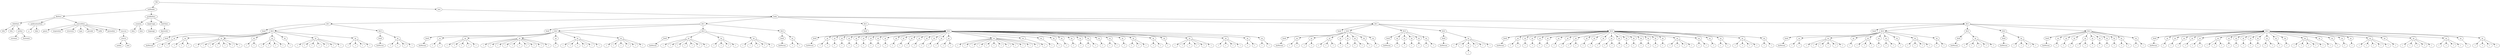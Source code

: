 digraph Tree {
	"t0" [label = "TEI"];
	"t1" [label = "teiHeader"];
	"t2" [label = "fileDesc"];
	"t3" [label = "titleStmt"];
	"t4" [label = "title"];
	"t5" [label = "title"];
	"t6" [label = "author"];
	"t7" [label = "surname"];
	"t8" [label = "forename"];
	"t9" [label = "publicationStmt"];
	"t10" [label = "p"];
	"t11" [label = "idno"];
	"t12" [label = "sourceDesc"];
	"t13" [label = "genre"];
	"t14" [label = "inspiration"];
	"t15" [label = "structure"];
	"t16" [label = "type"];
	"t17" [label = "periode"];
	"t18" [label = "taille"];
	"t19" [label = "permalien"];
	"t20" [label = "sources"];
	"t21" [label = "source"];
	"t22" [label = "author"];
	"t23" [label = "text"];
	"t24" [label = "profileDesc"];
	"t25" [label = "creation"];
	"t26" [label = "date"];
	"t27" [label = "date"];
	"t28" [label = "langUsage"];
	"t29" [label = "language"];
	"t30" [label = "textClass"];
	"t31" [label = "keywords"];
	"t32" [label = "term"];
	"t33" [label = "text"];
	"t34" [label = "body"];
	"t35" [label = "div1"];
	"t36" [label = "head"];
	"t37" [label = "div2"];
	"t38" [label = "head"];
	"t39" [label = "listPerson"];
	"t40" [label = "sp"];
	"t41" [label = "l"];
	"t42" [label = "l"];
	"t43" [label = "sp"];
	"t44" [label = "l"];
	"t45" [label = "l"];
	"t46" [label = "l"];
	"t47" [label = "sp"];
	"t48" [label = "l"];
	"t49" [label = "l"];
	"t50" [label = "l"];
	"t51" [label = "l"];
	"t52" [label = "l"];
	"t53" [label = "l"];
	"t54" [label = "l"];
	"t55" [label = "sp"];
	"t56" [label = "l"];
	"t57" [label = "l"];
	"t58" [label = "sp"];
	"t59" [label = "l"];
	"t60" [label = "l"];
	"t61" [label = "l"];
	"t62" [label = "l"];
	"t63" [label = "sp"];
	"t64" [label = "l"];
	"t65" [label = "sp"];
	"t66" [label = "l"];
	"t67" [label = "l"];
	"t68" [label = "l"];
	"t69" [label = "l"];
	"t70" [label = "l"];
	"t71" [label = "l"];
	"t72" [label = "l"];
	"t73" [label = "sp"];
	"t74" [label = "l"];
	"t75" [label = "l"];
	"t76" [label = "l"];
	"t77" [label = "l"];
	"t78" [label = "div2"];
	"t79" [label = "head"];
	"t80" [label = "listPerson"];
	"t81" [label = "sp"];
	"t82" [label = "l"];
	"t83" [label = "l"];
	"t84" [label = "l"];
	"t85" [label = "l"];
	"t86" [label = "div1"];
	"t87" [label = "head"];
	"t88" [label = "div2"];
	"t89" [label = "head"];
	"t90" [label = "listPerson"];
	"t91" [label = "sp"];
	"t92" [label = "l"];
	"t93" [label = "l"];
	"t94" [label = "sp"];
	"t95" [label = "l"];
	"t96" [label = "l"];
	"t97" [label = "l"];
	"t98" [label = "l"];
	"t99" [label = "l"];
	"t100" [label = "sp"];
	"t101" [label = "l"];
	"t102" [label = "l"];
	"t103" [label = "l"];
	"t104" [label = "l"];
	"t105" [label = "l"];
	"t106" [label = "l"];
	"t107" [label = "l"];
	"t108" [label = "l"];
	"t109" [label = "l"];
	"t110" [label = "l"];
	"t111" [label = "sp"];
	"t112" [label = "l"];
	"t113" [label = "sp"];
	"t114" [label = "l"];
	"t115" [label = "l"];
	"t116" [label = "l"];
	"t117" [label = "l"];
	"t118" [label = "l"];
	"t119" [label = "l"];
	"t120" [label = "sp"];
	"t121" [label = "l"];
	"t122" [label = "l"];
	"t123" [label = "l"];
	"t124" [label = "l"];
	"t125" [label = "l"];
	"t126" [label = "l"];
	"t127" [label = "div2"];
	"t128" [label = "head"];
	"t129" [label = "listPerson"];
	"t130" [label = "sp"];
	"t131" [label = "l"];
	"t132" [label = "l"];
	"t133" [label = "l"];
	"t134" [label = "l"];
	"t135" [label = "l"];
	"t136" [label = "l"];
	"t137" [label = "l"];
	"t138" [label = "sp"];
	"t139" [label = "l"];
	"t140" [label = "l"];
	"t141" [label = "l"];
	"t142" [label = "l"];
	"t143" [label = "sp"];
	"t144" [label = "l"];
	"t145" [label = "l"];
	"t146" [label = "l"];
	"t147" [label = "l"];
	"t148" [label = "l"];
	"t149" [label = "div2"];
	"t150" [label = "head"];
	"t151" [label = "listPerson"];
	"t152" [label = "sp"];
	"t153" [label = "l"];
	"t154" [label = "l"];
	"t155" [label = "div1"];
	"t156" [label = "head"];
	"t157" [label = "div2"];
	"t158" [label = "head"];
	"t159" [label = "listPerson"];
	"t160" [label = "sp"];
	"t161" [label = "l"];
	"t162" [label = "l"];
	"t163" [label = "sp"];
	"t164" [label = "l"];
	"t165" [label = "sp"];
	"t166" [label = "l"];
	"t167" [label = "sp"];
	"t168" [label = "l"];
	"t169" [label = "sp"];
	"t170" [label = "l"];
	"t171" [label = "sp"];
	"t172" [label = "l"];
	"t173" [label = "sp"];
	"t174" [label = "l"];
	"t175" [label = "sp"];
	"t176" [label = "l"];
	"t177" [label = "sp"];
	"t178" [label = "l"];
	"t179" [label = "sp"];
	"t180" [label = "l"];
	"t181" [label = "sp"];
	"t182" [label = "l"];
	"t183" [label = "sp"];
	"t184" [label = "l"];
	"t185" [label = "sp"];
	"t186" [label = "l"];
	"t187" [label = "sp"];
	"t188" [label = "l"];
	"t189" [label = "sp"];
	"t190" [label = "l"];
	"t191" [label = "sp"];
	"t192" [label = "l"];
	"t193" [label = "sp"];
	"t194" [label = "l"];
	"t195" [label = "l"];
	"t196" [label = "sp"];
	"t197" [label = "l"];
	"t198" [label = "l"];
	"t199" [label = "l"];
	"t200" [label = "l"];
	"t201" [label = "l"];
	"t202" [label = "l"];
	"t203" [label = "l"];
	"t204" [label = "l"];
	"t205" [label = "l"];
	"t206" [label = "l"];
	"t207" [label = "l"];
	"t208" [label = "l"];
	"t209" [label = "sp"];
	"t210" [label = "l"];
	"t211" [label = "sp"];
	"t212" [label = "l"];
	"t213" [label = "sp"];
	"t214" [label = "l"];
	"t215" [label = "sp"];
	"t216" [label = "l"];
	"t217" [label = "sp"];
	"t218" [label = "l"];
	"t219" [label = "sp"];
	"t220" [label = "l"];
	"t221" [label = "sp"];
	"t222" [label = "l"];
	"t223" [label = "l"];
	"t224" [label = "sp"];
	"t225" [label = "l"];
	"t226" [label = "sp"];
	"t227" [label = "l"];
	"t228" [label = "l"];
	"t229" [label = "sp"];
	"t230" [label = "l"];
	"t231" [label = "sp"];
	"t232" [label = "l"];
	"t233" [label = "l"];
	"t234" [label = "l"];
	"t235" [label = "sp"];
	"t236" [label = "l"];
	"t237" [label = "l"];
	"t238" [label = "sp"];
	"t239" [label = "l"];
	"t240" [label = "sp"];
	"t241" [label = "l"];
	"t242" [label = "l"];
	"t243" [label = "l"];
	"t244" [label = "l"];
	"t245" [label = "l"];
	"t246" [label = "l"];
	"t247" [label = "sp"];
	"t248" [label = "l"];
	"t249" [label = "l"];
	"t250" [label = "l"];
	"t251" [label = "l"];
	"t252" [label = "sp"];
	"t253" [label = "l"];
	"t254" [label = "l"];
	"t255" [label = "sp"];
	"t256" [label = "l"];
	"t257" [label = "l"];
	"t258" [label = "div1"];
	"t259" [label = "head"];
	"t260" [label = "div2"];
	"t261" [label = "head"];
	"t262" [label = "listPerson"];
	"t263" [label = "sp"];
	"t264" [label = "l"];
	"t265" [label = "l"];
	"t266" [label = "sp"];
	"t267" [label = "l"];
	"t268" [label = "l"];
	"t269" [label = "sp"];
	"t270" [label = "l"];
	"t271" [label = "l"];
	"t272" [label = "l"];
	"t273" [label = "sp"];
	"t274" [label = "l"];
	"t275" [label = "sp"];
	"t276" [label = "l"];
	"t277" [label = "sp"];
	"t278" [label = "l"];
	"t279" [label = "l"];
	"t280" [label = "sp"];
	"t281" [label = "l"];
	"t282" [label = "sp"];
	"t283" [label = "l"];
	"t284" [label = "div2"];
	"t285" [label = "head"];
	"t286" [label = "listPerson"];
	"t287" [label = "sp"];
	"t288" [label = "l"];
	"t289" [label = "sp"];
	"t290" [label = "l"];
	"t291" [label = "sp"];
	"t292" [label = "l"];
	"t293" [label = "sp"];
	"t294" [label = "l"];
	"t295" [label = "sp"];
	"t296" [label = "l"];
	"t297" [label = "l"];
	"t298" [label = "div2"];
	"t299" [label = "head"];
	"t300" [label = "listPerson"];
	"t301" [label = "sp"];
	"t302" [label = "l"];
	"t303" [label = "l"];
	"t304" [label = "p"];
	"t305" [label = "s"];
	"t306" [label = "l"];
	"t307" [label = "l"];
	"t308" [label = "l"];
	"t309" [label = "div2"];
	"t310" [label = "head"];
	"t311" [label = "listPerson"];
	"t312" [label = "sp"];
	"t313" [label = "l"];
	"t314" [label = "l"];
	"t315" [label = "sp"];
	"t316" [label = "l"];
	"t317" [label = "sp"];
	"t318" [label = "l"];
	"t319" [label = "sp"];
	"t320" [label = "l"];
	"t321" [label = "sp"];
	"t322" [label = "l"];
	"t323" [label = "sp"];
	"t324" [label = "l"];
	"t325" [label = "sp"];
	"t326" [label = "l"];
	"t327" [label = "sp"];
	"t328" [label = "l"];
	"t329" [label = "l"];
	"t330" [label = "sp"];
	"t331" [label = "l"];
	"t332" [label = "sp"];
	"t333" [label = "l"];
	"t334" [label = "sp"];
	"t335" [label = "l"];
	"t336" [label = "sp"];
	"t337" [label = "l"];
	"t338" [label = "l"];
	"t339" [label = "sp"];
	"t340" [label = "l"];
	"t341" [label = "sp"];
	"t342" [label = "l"];
	"t343" [label = "sp"];
	"t344" [label = "l"];
	"t345" [label = "sp"];
	"t346" [label = "l"];
	"t347" [label = "sp"];
	"t348" [label = "l"];
	"t349" [label = "sp"];
	"t350" [label = "l"];
	"t351" [label = "sp"];
	"t352" [label = "l"];
	"t353" [label = "sp"];
	"t354" [label = "l"];
	"t355" [label = "l"];
	"t356" [label = "l"];
	"t357" [label = "l"];
	"t358" [label = "sp"];
	"t359" [label = "l"];
	"t360" [label = "l"];
	"t361" [label = "sp"];
	"t362" [label = "l"];
	"t363" [label = "sp"];
	"t364" [label = "l"];
	"t365" [label = "l"];
	"t366" [label = "sp"];
	"t367" [label = "l"];
	"t368" [label = "l"];
	"t369" [label = "l"];
	"t370" [label = "l"];
	"t371" [label = "sp"];
	"t372" [label = "l"];
	"t373" [label = "l"];
	"t374" [label = "div1"];
	"t375" [label = "head"];
	"t376" [label = "div2"];
	"t377" [label = "head"];
	"t378" [label = "listPerson"];
	"t379" [label = "sp"];
	"t380" [label = "l"];
	"t381" [label = "l"];
	"t382" [label = "sp"];
	"t383" [label = "l"];
	"t384" [label = "l"];
	"t385" [label = "l"];
	"t386" [label = "l"];
	"t387" [label = "l"];
	"t388" [label = "l"];
	"t389" [label = "sp"];
	"t390" [label = "l"];
	"t391" [label = "sp"];
	"t392" [label = "l"];
	"t393" [label = "l"];
	"t394" [label = "l"];
	"t395" [label = "sp"];
	"t396" [label = "l"];
	"t397" [label = "sp"];
	"t398" [label = "l"];
	"t399" [label = "l"];
	"t400" [label = "sp"];
	"t401" [label = "l"];
	"t402" [label = "sp"];
	"t403" [label = "l"];
	"t404" [label = "l"];
	"t405" [label = "l"];
	"t406" [label = "l"];
	"t407" [label = "sp"];
	"t408" [label = "l"];
	"t409" [label = "l"];
	"t410" [label = "div2"];
	"t411" [label = "head"];
	"t412" [label = "listPerson"];
	"t413" [label = "sp"];
	"t414" [label = "l"];
	"t415" [label = "l"];
	"t416" [label = "l"];
	"t417" [label = "l"];
	"t418" [label = "l"];
	"t419" [label = "div2"];
	"t420" [label = "head"];
	"t421" [label = "listPerson"];
	"t422" [label = "sp"];
	"t423" [label = "l"];
	"t424" [label = "l"];
	"t425" [label = "l"];
	"t426" [label = "l"];
	"t427" [label = "div2"];
	"t428" [label = "head"];
	"t429" [label = "listPerson"];
	"t430" [label = "sp"];
	"t431" [label = "l"];
	"t432" [label = "sp"];
	"t433" [label = "l"];
	"t434" [label = "sp"];
	"t435" [label = "l"];
	"t436" [label = "sp"];
	"t437" [label = "l"];
	"t438" [label = "l"];
	"t439" [label = "sp"];
	"t440" [label = "l"];
	"t441" [label = "sp"];
	"t442" [label = "l"];
	"t443" [label = "sp"];
	"t444" [label = "l"];
	"t445" [label = "sp"];
	"t446" [label = "l"];
	"t447" [label = "sp"];
	"t448" [label = "l"];
	"t449" [label = "l"];
	"t450" [label = "sp"];
	"t451" [label = "l"];
	"t452" [label = "l"];
	"t453" [label = "div2"];
	"t454" [label = "head"];
	"t455" [label = "listPerson"];
	"t456" [label = "sp"];
	"t457" [label = "l"];
	"t458" [label = "sp"];
	"t459" [label = "l"];
	"t460" [label = "sp"];
	"t461" [label = "l"];
	"t462" [label = "sp"];
	"t463" [label = "l"];
	"t464" [label = "sp"];
	"t465" [label = "l"];
	"t466" [label = "l"];
	"t467" [label = "sp"];
	"t468" [label = "l"];
	"t469" [label = "l"];
	"t470" [label = "l"];
	"t471" [label = "sp"];
	"t472" [label = "l"];
	"t473" [label = "sp"];
	"t474" [label = "l"];
	"t475" [label = "sp"];
	"t476" [label = "l"];
	"t477" [label = "sp"];
	"t478" [label = "l"];
	"t479" [label = "sp"];
	"t480" [label = "l"];
	"t481" [label = "sp"];
	"t482" [label = "l"];
	"t483" [label = "l"];
	"t484" [label = "sp"];
	"t485" [label = "l"];
	"t486" [label = "sp"];
	"t487" [label = "l"];
	"t488" [label = "sp"];
	"t489" [label = "l"];
	"t490" [label = "l"];
	"t491" [label = "l"];
	"t492" [label = "l"];
	"t493" [label = "l"];
	"t494" [label = "sp"];
	"t495" [label = "l"];
	"t496" [label = "sp"];
	"t497" [label = "l"];
	"t498" [label = "sp"];
	"t499" [label = "l"];
	"t500" [label = "sp"];
	"t501" [label = "l"];
	"t502" [label = "sp"];
	"t503" [label = "l"];
	"t504" [label = "l"];
	"t505" [label = "l"];
	"t506" [label = "l"];
	"t507" [label = "l"];
	"t508" [label = "sp"];
	"t509" [label = "l"];
	"t510" [label = "sp"];
	"t511" [label = "l"];
	"t512" [label = "l"];
	"t513" [label = "l"];
	"t514" [label = "l"];
	"t515" [label = "l"];
	"t516" [label = "sp"];
	"t517" [label = "l"];
	"t518" [label = "l"];
	"t519" [label = "l"];
	"t520" [label = "l"];
	"t521" [label = "sp"];
	"t522" [label = "l"];
	"t523" [label = "sp"];
	"t524" [label = "l"];
	"t525" [label = "l"];
	"t526" [label = "l"];
	"t527" [label = "l"];
	"t0" -> "t1";
	"t1" -> "t2";
	"t2" -> "t3";
	"t3" -> "t4";
	"t3" -> "t5";
	"t3" -> "t6";
	"t6" -> "t7";
	"t6" -> "t8";
	"t2" -> "t9";
	"t9" -> "t10";
	"t9" -> "t11";
	"t2" -> "t12";
	"t12" -> "t13";
	"t12" -> "t14";
	"t12" -> "t15";
	"t12" -> "t16";
	"t12" -> "t17";
	"t12" -> "t18";
	"t12" -> "t19";
	"t12" -> "t20";
	"t20" -> "t21";
	"t21" -> "t22";
	"t21" -> "t23";
	"t1" -> "t24";
	"t24" -> "t25";
	"t25" -> "t26";
	"t25" -> "t27";
	"t24" -> "t28";
	"t28" -> "t29";
	"t24" -> "t30";
	"t30" -> "t31";
	"t31" -> "t32";
	"t0" -> "t33";
	"t33" -> "t34";
	"t34" -> "t35";
	"t35" -> "t36";
	"t35" -> "t37";
	"t37" -> "t38";
	"t38" -> "t39";
	"t37" -> "t40";
	"t40" -> "t41";
	"t40" -> "t42";
	"t37" -> "t43";
	"t43" -> "t44";
	"t43" -> "t45";
	"t43" -> "t46";
	"t37" -> "t47";
	"t47" -> "t48";
	"t47" -> "t49";
	"t47" -> "t50";
	"t47" -> "t51";
	"t47" -> "t52";
	"t47" -> "t53";
	"t47" -> "t54";
	"t37" -> "t55";
	"t55" -> "t56";
	"t55" -> "t57";
	"t37" -> "t58";
	"t58" -> "t59";
	"t58" -> "t60";
	"t58" -> "t61";
	"t58" -> "t62";
	"t37" -> "t63";
	"t63" -> "t64";
	"t37" -> "t65";
	"t65" -> "t66";
	"t65" -> "t67";
	"t65" -> "t68";
	"t65" -> "t69";
	"t65" -> "t70";
	"t65" -> "t71";
	"t65" -> "t72";
	"t37" -> "t73";
	"t73" -> "t74";
	"t73" -> "t75";
	"t73" -> "t76";
	"t73" -> "t77";
	"t35" -> "t78";
	"t78" -> "t79";
	"t79" -> "t80";
	"t78" -> "t81";
	"t81" -> "t82";
	"t81" -> "t83";
	"t81" -> "t84";
	"t81" -> "t85";
	"t34" -> "t86";
	"t86" -> "t87";
	"t86" -> "t88";
	"t88" -> "t89";
	"t89" -> "t90";
	"t88" -> "t91";
	"t91" -> "t92";
	"t91" -> "t93";
	"t88" -> "t94";
	"t94" -> "t95";
	"t94" -> "t96";
	"t94" -> "t97";
	"t94" -> "t98";
	"t94" -> "t99";
	"t88" -> "t100";
	"t100" -> "t101";
	"t100" -> "t102";
	"t100" -> "t103";
	"t100" -> "t104";
	"t100" -> "t105";
	"t100" -> "t106";
	"t100" -> "t107";
	"t100" -> "t108";
	"t100" -> "t109";
	"t100" -> "t110";
	"t88" -> "t111";
	"t111" -> "t112";
	"t88" -> "t113";
	"t113" -> "t114";
	"t113" -> "t115";
	"t113" -> "t116";
	"t113" -> "t117";
	"t113" -> "t118";
	"t113" -> "t119";
	"t88" -> "t120";
	"t120" -> "t121";
	"t120" -> "t122";
	"t120" -> "t123";
	"t120" -> "t124";
	"t120" -> "t125";
	"t120" -> "t126";
	"t86" -> "t127";
	"t127" -> "t128";
	"t128" -> "t129";
	"t127" -> "t130";
	"t130" -> "t131";
	"t130" -> "t132";
	"t130" -> "t133";
	"t130" -> "t134";
	"t130" -> "t135";
	"t130" -> "t136";
	"t130" -> "t137";
	"t127" -> "t138";
	"t138" -> "t139";
	"t138" -> "t140";
	"t138" -> "t141";
	"t138" -> "t142";
	"t127" -> "t143";
	"t143" -> "t144";
	"t143" -> "t145";
	"t143" -> "t146";
	"t143" -> "t147";
	"t143" -> "t148";
	"t86" -> "t149";
	"t149" -> "t150";
	"t150" -> "t151";
	"t149" -> "t152";
	"t152" -> "t153";
	"t152" -> "t154";
	"t34" -> "t155";
	"t155" -> "t156";
	"t155" -> "t157";
	"t157" -> "t158";
	"t158" -> "t159";
	"t157" -> "t160";
	"t160" -> "t161";
	"t160" -> "t162";
	"t157" -> "t163";
	"t163" -> "t164";
	"t157" -> "t165";
	"t165" -> "t166";
	"t157" -> "t167";
	"t167" -> "t168";
	"t157" -> "t169";
	"t169" -> "t170";
	"t157" -> "t171";
	"t171" -> "t172";
	"t157" -> "t173";
	"t173" -> "t174";
	"t157" -> "t175";
	"t175" -> "t176";
	"t157" -> "t177";
	"t177" -> "t178";
	"t157" -> "t179";
	"t179" -> "t180";
	"t157" -> "t181";
	"t181" -> "t182";
	"t157" -> "t183";
	"t183" -> "t184";
	"t157" -> "t185";
	"t185" -> "t186";
	"t157" -> "t187";
	"t187" -> "t188";
	"t157" -> "t189";
	"t189" -> "t190";
	"t157" -> "t191";
	"t191" -> "t192";
	"t157" -> "t193";
	"t193" -> "t194";
	"t193" -> "t195";
	"t157" -> "t196";
	"t196" -> "t197";
	"t196" -> "t198";
	"t196" -> "t199";
	"t196" -> "t200";
	"t196" -> "t201";
	"t196" -> "t202";
	"t196" -> "t203";
	"t196" -> "t204";
	"t196" -> "t205";
	"t196" -> "t206";
	"t196" -> "t207";
	"t196" -> "t208";
	"t157" -> "t209";
	"t209" -> "t210";
	"t157" -> "t211";
	"t211" -> "t212";
	"t157" -> "t213";
	"t213" -> "t214";
	"t157" -> "t215";
	"t215" -> "t216";
	"t157" -> "t217";
	"t217" -> "t218";
	"t157" -> "t219";
	"t219" -> "t220";
	"t157" -> "t221";
	"t221" -> "t222";
	"t221" -> "t223";
	"t157" -> "t224";
	"t224" -> "t225";
	"t157" -> "t226";
	"t226" -> "t227";
	"t226" -> "t228";
	"t157" -> "t229";
	"t229" -> "t230";
	"t157" -> "t231";
	"t231" -> "t232";
	"t231" -> "t233";
	"t231" -> "t234";
	"t157" -> "t235";
	"t235" -> "t236";
	"t235" -> "t237";
	"t157" -> "t238";
	"t238" -> "t239";
	"t157" -> "t240";
	"t240" -> "t241";
	"t240" -> "t242";
	"t240" -> "t243";
	"t240" -> "t244";
	"t240" -> "t245";
	"t240" -> "t246";
	"t157" -> "t247";
	"t247" -> "t248";
	"t247" -> "t249";
	"t247" -> "t250";
	"t247" -> "t251";
	"t157" -> "t252";
	"t252" -> "t253";
	"t252" -> "t254";
	"t157" -> "t255";
	"t255" -> "t256";
	"t255" -> "t257";
	"t34" -> "t258";
	"t258" -> "t259";
	"t258" -> "t260";
	"t260" -> "t261";
	"t261" -> "t262";
	"t260" -> "t263";
	"t263" -> "t264";
	"t263" -> "t265";
	"t260" -> "t266";
	"t266" -> "t267";
	"t266" -> "t268";
	"t260" -> "t269";
	"t269" -> "t270";
	"t269" -> "t271";
	"t269" -> "t272";
	"t260" -> "t273";
	"t273" -> "t274";
	"t260" -> "t275";
	"t275" -> "t276";
	"t260" -> "t277";
	"t277" -> "t278";
	"t277" -> "t279";
	"t260" -> "t280";
	"t280" -> "t281";
	"t260" -> "t282";
	"t282" -> "t283";
	"t258" -> "t284";
	"t284" -> "t285";
	"t285" -> "t286";
	"t284" -> "t287";
	"t287" -> "t288";
	"t284" -> "t289";
	"t289" -> "t290";
	"t284" -> "t291";
	"t291" -> "t292";
	"t284" -> "t293";
	"t293" -> "t294";
	"t284" -> "t295";
	"t295" -> "t296";
	"t295" -> "t297";
	"t258" -> "t298";
	"t298" -> "t299";
	"t299" -> "t300";
	"t298" -> "t301";
	"t301" -> "t302";
	"t301" -> "t303";
	"t301" -> "t304";
	"t304" -> "t305";
	"t301" -> "t306";
	"t301" -> "t307";
	"t301" -> "t308";
	"t258" -> "t309";
	"t309" -> "t310";
	"t310" -> "t311";
	"t309" -> "t312";
	"t312" -> "t313";
	"t312" -> "t314";
	"t309" -> "t315";
	"t315" -> "t316";
	"t309" -> "t317";
	"t317" -> "t318";
	"t309" -> "t319";
	"t319" -> "t320";
	"t309" -> "t321";
	"t321" -> "t322";
	"t309" -> "t323";
	"t323" -> "t324";
	"t309" -> "t325";
	"t325" -> "t326";
	"t309" -> "t327";
	"t327" -> "t328";
	"t327" -> "t329";
	"t309" -> "t330";
	"t330" -> "t331";
	"t309" -> "t332";
	"t332" -> "t333";
	"t309" -> "t334";
	"t334" -> "t335";
	"t309" -> "t336";
	"t336" -> "t337";
	"t336" -> "t338";
	"t309" -> "t339";
	"t339" -> "t340";
	"t309" -> "t341";
	"t341" -> "t342";
	"t309" -> "t343";
	"t343" -> "t344";
	"t309" -> "t345";
	"t345" -> "t346";
	"t309" -> "t347";
	"t347" -> "t348";
	"t309" -> "t349";
	"t349" -> "t350";
	"t309" -> "t351";
	"t351" -> "t352";
	"t309" -> "t353";
	"t353" -> "t354";
	"t353" -> "t355";
	"t353" -> "t356";
	"t353" -> "t357";
	"t309" -> "t358";
	"t358" -> "t359";
	"t358" -> "t360";
	"t309" -> "t361";
	"t361" -> "t362";
	"t309" -> "t363";
	"t363" -> "t364";
	"t363" -> "t365";
	"t309" -> "t366";
	"t366" -> "t367";
	"t366" -> "t368";
	"t366" -> "t369";
	"t366" -> "t370";
	"t309" -> "t371";
	"t371" -> "t372";
	"t371" -> "t373";
	"t34" -> "t374";
	"t374" -> "t375";
	"t374" -> "t376";
	"t376" -> "t377";
	"t377" -> "t378";
	"t376" -> "t379";
	"t379" -> "t380";
	"t379" -> "t381";
	"t376" -> "t382";
	"t382" -> "t383";
	"t382" -> "t384";
	"t382" -> "t385";
	"t382" -> "t386";
	"t382" -> "t387";
	"t382" -> "t388";
	"t376" -> "t389";
	"t389" -> "t390";
	"t376" -> "t391";
	"t391" -> "t392";
	"t391" -> "t393";
	"t391" -> "t394";
	"t376" -> "t395";
	"t395" -> "t396";
	"t376" -> "t397";
	"t397" -> "t398";
	"t397" -> "t399";
	"t376" -> "t400";
	"t400" -> "t401";
	"t376" -> "t402";
	"t402" -> "t403";
	"t402" -> "t404";
	"t402" -> "t405";
	"t402" -> "t406";
	"t376" -> "t407";
	"t407" -> "t408";
	"t407" -> "t409";
	"t374" -> "t410";
	"t410" -> "t411";
	"t411" -> "t412";
	"t410" -> "t413";
	"t413" -> "t414";
	"t413" -> "t415";
	"t413" -> "t416";
	"t413" -> "t417";
	"t413" -> "t418";
	"t374" -> "t419";
	"t419" -> "t420";
	"t420" -> "t421";
	"t419" -> "t422";
	"t422" -> "t423";
	"t422" -> "t424";
	"t422" -> "t425";
	"t422" -> "t426";
	"t374" -> "t427";
	"t427" -> "t428";
	"t428" -> "t429";
	"t427" -> "t430";
	"t430" -> "t431";
	"t427" -> "t432";
	"t432" -> "t433";
	"t427" -> "t434";
	"t434" -> "t435";
	"t427" -> "t436";
	"t436" -> "t437";
	"t436" -> "t438";
	"t427" -> "t439";
	"t439" -> "t440";
	"t427" -> "t441";
	"t441" -> "t442";
	"t427" -> "t443";
	"t443" -> "t444";
	"t427" -> "t445";
	"t445" -> "t446";
	"t427" -> "t447";
	"t447" -> "t448";
	"t447" -> "t449";
	"t427" -> "t450";
	"t450" -> "t451";
	"t450" -> "t452";
	"t374" -> "t453";
	"t453" -> "t454";
	"t454" -> "t455";
	"t453" -> "t456";
	"t456" -> "t457";
	"t453" -> "t458";
	"t458" -> "t459";
	"t453" -> "t460";
	"t460" -> "t461";
	"t453" -> "t462";
	"t462" -> "t463";
	"t453" -> "t464";
	"t464" -> "t465";
	"t464" -> "t466";
	"t453" -> "t467";
	"t467" -> "t468";
	"t467" -> "t469";
	"t467" -> "t470";
	"t453" -> "t471";
	"t471" -> "t472";
	"t453" -> "t473";
	"t473" -> "t474";
	"t453" -> "t475";
	"t475" -> "t476";
	"t453" -> "t477";
	"t477" -> "t478";
	"t453" -> "t479";
	"t479" -> "t480";
	"t453" -> "t481";
	"t481" -> "t482";
	"t481" -> "t483";
	"t453" -> "t484";
	"t484" -> "t485";
	"t453" -> "t486";
	"t486" -> "t487";
	"t453" -> "t488";
	"t488" -> "t489";
	"t488" -> "t490";
	"t488" -> "t491";
	"t488" -> "t492";
	"t488" -> "t493";
	"t453" -> "t494";
	"t494" -> "t495";
	"t453" -> "t496";
	"t496" -> "t497";
	"t453" -> "t498";
	"t498" -> "t499";
	"t453" -> "t500";
	"t500" -> "t501";
	"t453" -> "t502";
	"t502" -> "t503";
	"t502" -> "t504";
	"t502" -> "t505";
	"t502" -> "t506";
	"t502" -> "t507";
	"t453" -> "t508";
	"t508" -> "t509";
	"t453" -> "t510";
	"t510" -> "t511";
	"t510" -> "t512";
	"t510" -> "t513";
	"t510" -> "t514";
	"t510" -> "t515";
	"t453" -> "t516";
	"t516" -> "t517";
	"t516" -> "t518";
	"t516" -> "t519";
	"t516" -> "t520";
	"t453" -> "t521";
	"t521" -> "t522";
	"t453" -> "t523";
	"t523" -> "t524";
	"t523" -> "t525";
	"t523" -> "t526";
	"t523" -> "t527";
}
